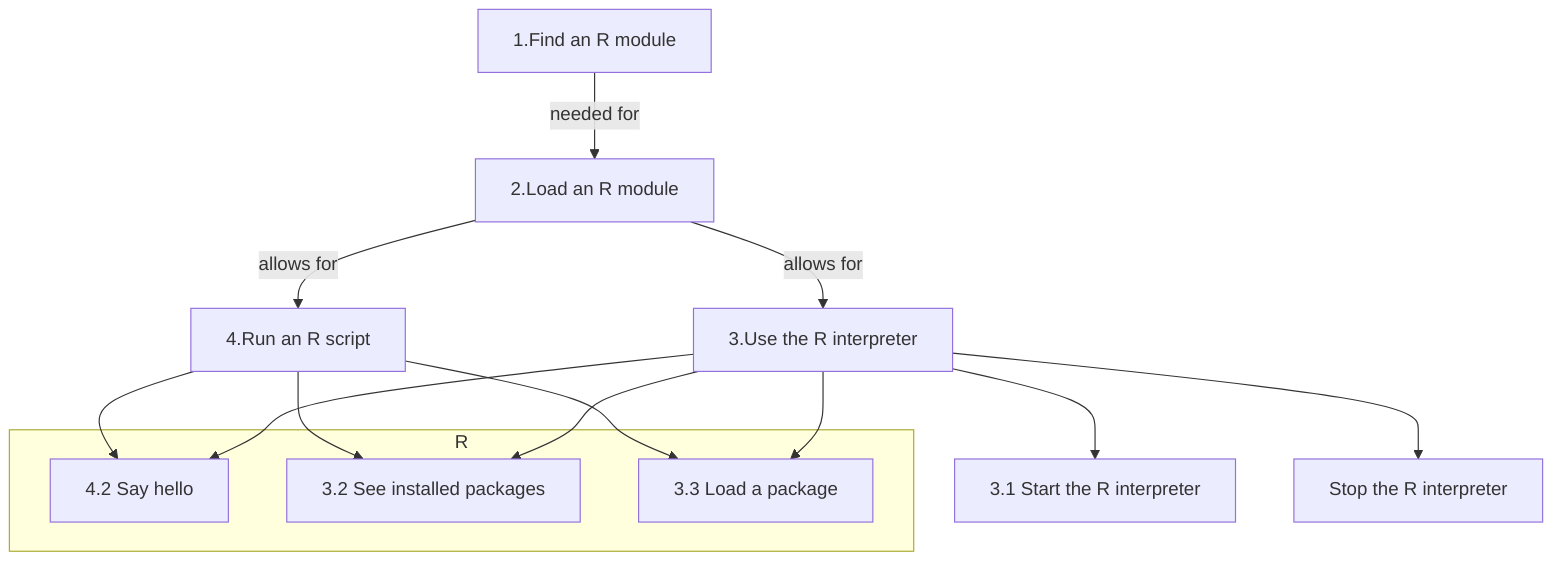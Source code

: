 flowchart TD

  find_r_module[1.Find an R module]
  load_r_module[2.Load an R module]
  use_r_interpreter[3.Use the R interpreter]
  start_r_interpreter[3.1 Start the R interpreter]
  subgraph R
    say_hello[4.2 Say hello]
    see_installed_packages[3.2 See installed packages]
    load_package[3.3 Load a package]
  end
  stop_r_interpreter[Stop the R interpreter]
  run_r_script[4.Run an R script]

  find_r_module --> |needed for| load_r_module
  load_r_module --> |allows for| use_r_interpreter
  load_r_module --> |allows for| run_r_script  

  use_r_interpreter --> start_r_interpreter
  use_r_interpreter --> say_hello
  use_r_interpreter --> see_installed_packages
  use_r_interpreter --> load_package
  use_r_interpreter --> stop_r_interpreter

  
  run_r_script --> say_hello
  run_r_script --> see_installed_packages
  run_r_script --> load_package